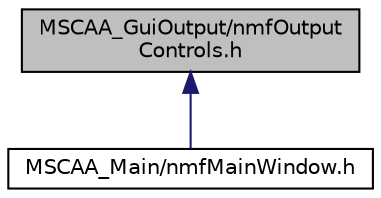 digraph "MSCAA_GuiOutput/nmfOutputControls.h"
{
 // LATEX_PDF_SIZE
  edge [fontname="Helvetica",fontsize="10",labelfontname="Helvetica",labelfontsize="10"];
  node [fontname="Helvetica",fontsize="10",shape=record];
  Node1 [label="MSCAA_GuiOutput/nmfOutput\lControls.h",height=0.2,width=0.4,color="black", fillcolor="grey75", style="filled", fontcolor="black",tooltip="This file contains the GUI definition for the MSCAA Output window's controls."];
  Node1 -> Node2 [dir="back",color="midnightblue",fontsize="10",style="solid",fontname="Helvetica"];
  Node2 [label="MSCAA_Main/nmfMainWindow.h",height=0.2,width=0.4,color="black", fillcolor="white", style="filled",URL="$nmf_main_window_8h_source.html",tooltip=" "];
}
